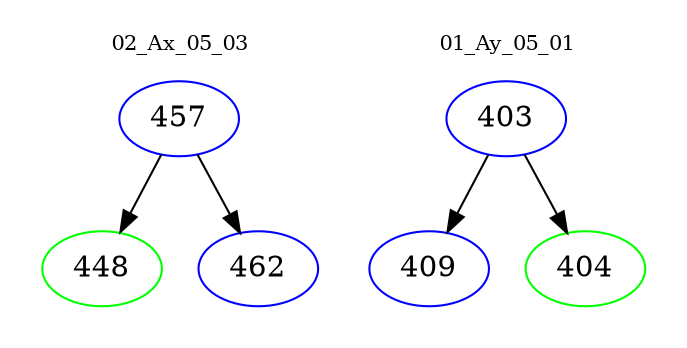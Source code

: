 digraph{
subgraph cluster_0 {
color = white
label = "02_Ax_05_03";
fontsize=10;
T0_457 [label="457", color="blue"]
T0_457 -> T0_448 [color="black"]
T0_448 [label="448", color="green"]
T0_457 -> T0_462 [color="black"]
T0_462 [label="462", color="blue"]
}
subgraph cluster_1 {
color = white
label = "01_Ay_05_01";
fontsize=10;
T1_403 [label="403", color="blue"]
T1_403 -> T1_409 [color="black"]
T1_409 [label="409", color="blue"]
T1_403 -> T1_404 [color="black"]
T1_404 [label="404", color="green"]
}
}
